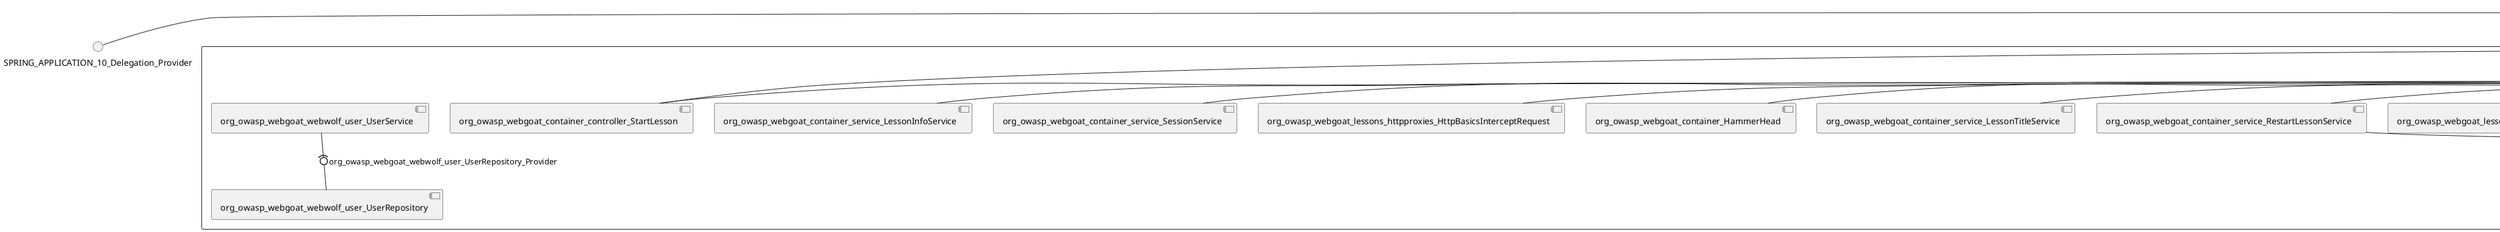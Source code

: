 @startuml
skinparam fixCircleLabelOverlapping true
skinparam componentStyle uml2
() SPRING_APPLICATION_10_Delegation_Provider
() SPRING_APPLICATION_11_Delegation_Provider
() SPRING_APPLICATION_12_Delegation_Provider
() SPRING_APPLICATION_13_Delegation_Provider
() SPRING_APPLICATION_14_Delegation_Provider
() SPRING_APPLICATION_15_Delegation_Provider
() SPRING_APPLICATION_16_Delegation_Provider
() SPRING_APPLICATION_2_Delegation_Provider
() SPRING_APPLICATION_3_Delegation_Provider
() SPRING_APPLICATION_4_Delegation_Provider
() SPRING_APPLICATION_5_Delegation_Provider
() SPRING_APPLICATION_6_Delegation_Provider
() SPRING_APPLICATION_7_Delegation_Provider
() SPRING_APPLICATION_8_Delegation_Provider
() SPRING_APPLICATION_9_Delegation_Provider
() SPRING_APPLICATION_BypassRestrictions_FieldRestrictions_POST_Delegation_Provider
() SPRING_APPLICATION_BypassRestrictions_frontendValidation_POST_Delegation_Provider
() SPRING_APPLICATION_ChromeDevTools_dummy_POST_Delegation_Provider
() SPRING_APPLICATION_ChromeDevTools_network_POST_Delegation_Provider
() SPRING_APPLICATION_CrossSiteScriptingStored_stored_xss_POST_Delegation_Provider
() SPRING_APPLICATION_CrossSiteScriptingStored_stored_xss_follow_up_POST_Delegation_Provider
() SPRING_APPLICATION_CrossSiteScripting_attack1_POST_Delegation_Provider
() SPRING_APPLICATION_CrossSiteScripting_attack3_POST_Delegation_Provider
() SPRING_APPLICATION_CrossSiteScripting_attack4_POST_Delegation_Provider
() SPRING_APPLICATION_CrossSiteScripting_attack5a_GET_Delegation_Provider
() SPRING_APPLICATION_CrossSiteScripting_attack6a_POST_Delegation_Provider
() SPRING_APPLICATION_CrossSiteScripting_dom_follow_up_POST_Delegation_Provider
() SPRING_APPLICATION_CrossSiteScripting_phone_home_xss_POST_Delegation_Provider
() SPRING_APPLICATION_CrossSiteScripting_quiz_GET_POST_Delegation_Provider
() SPRING_APPLICATION_Delegation_Provider
() SPRING_APPLICATION_GET_10_Delegation_Provider
() SPRING_APPLICATION_GET_11_Delegation_Provider
() SPRING_APPLICATION_GET_2_Delegation_Provider
() SPRING_APPLICATION_GET_3_Delegation_Provider
() SPRING_APPLICATION_GET_4_Delegation_Provider
() SPRING_APPLICATION_GET_5_Delegation_Provider
() SPRING_APPLICATION_GET_6_Delegation_Provider
() SPRING_APPLICATION_GET_7_Delegation_Provider
() SPRING_APPLICATION_GET_8_Delegation_Provider
() SPRING_APPLICATION_GET_9_Delegation_Provider
() SPRING_APPLICATION_GET_Delegation_Provider
() SPRING_APPLICATION_HtmlTampering_task_POST_Delegation_Provider
() SPRING_APPLICATION_HttpBasics_attack1_POST_Delegation_Provider
() SPRING_APPLICATION_HttpBasics_attack2_POST_Delegation_Provider
() SPRING_APPLICATION_IDOR_diff_attributes_POST_Delegation_Provider
() SPRING_APPLICATION_IDOR_login_POST_Delegation_Provider
() SPRING_APPLICATION_IDOR_profile_alt_path_POST_Delegation_Provider
() SPRING_APPLICATION_InsecureDeserialization_task_POST_Delegation_Provider
() SPRING_APPLICATION_InsecureLogin_Delegation_Provider
() SPRING_APPLICATION_JWT_decode_POST_Delegation_Provider
() SPRING_APPLICATION_JWT_jku_Delegation_Provider
() SPRING_APPLICATION_JWT_kid_Delegation_Provider
() SPRING_APPLICATION_JWT_quiz_GET_POST_Delegation_Provider
() SPRING_APPLICATION_JWT_refresh_Delegation_Provider
() SPRING_APPLICATION_JWT_secret_POST_Delegation_Provider
() SPRING_APPLICATION_JWT_votings_Delegation_Provider
() SPRING_APPLICATION_LogSpoofing_log_bleeding_POST_Delegation_Provider
() SPRING_APPLICATION_LogSpoofing_log_spoofing_POST_Delegation_Provider
() SPRING_APPLICATION_POST_10_Delegation_Provider
() SPRING_APPLICATION_POST_11_Delegation_Provider
() SPRING_APPLICATION_POST_12_Delegation_Provider
() SPRING_APPLICATION_POST_13_Delegation_Provider
() SPRING_APPLICATION_POST_14_Delegation_Provider
() SPRING_APPLICATION_POST_15_Delegation_Provider
() SPRING_APPLICATION_POST_16_Delegation_Provider
() SPRING_APPLICATION_POST_17_Delegation_Provider
() SPRING_APPLICATION_POST_18_Delegation_Provider
() SPRING_APPLICATION_POST_2_Delegation_Provider
() SPRING_APPLICATION_POST_3_Delegation_Provider
() SPRING_APPLICATION_POST_4_Delegation_Provider
() SPRING_APPLICATION_POST_5_Delegation_Provider
() SPRING_APPLICATION_POST_6_Delegation_Provider
() SPRING_APPLICATION_POST_7_Delegation_Provider
() SPRING_APPLICATION_POST_8_Delegation_Provider
() SPRING_APPLICATION_POST_9_Delegation_Provider
() SPRING_APPLICATION_POST_Delegation_Provider
() SPRING_APPLICATION_PUT_Delegation_Provider
() SPRING_APPLICATION_PasswordReset_ForgotPassword_create_password_reset_link_POST_Delegation_Provider
() SPRING_APPLICATION_PasswordReset_SecurityQuestions_POST_Delegation_Provider
() SPRING_APPLICATION_PasswordReset_reset_Delegation_Provider
() SPRING_APPLICATION_PasswordReset_simple_mail_reset_POST_Delegation_Provider
() SPRING_APPLICATION_PathTraversal_profile_picture_GET_Delegation_Provider
() SPRING_APPLICATION_PathTraversal_profile_picture_fix_GET_Delegation_Provider
() SPRING_APPLICATION_PathTraversal_profile_upload_POST_Delegation_Provider
() SPRING_APPLICATION_PathTraversal_profile_upload_fix_POST_Delegation_Provider
() SPRING_APPLICATION_PathTraversal_profile_upload_remove_user_input_POST_Delegation_Provider
() SPRING_APPLICATION_PathTraversal_random_POST_Delegation_Provider
() SPRING_APPLICATION_PathTraversal_random_picture_GET_Delegation_Provider
() SPRING_APPLICATION_PathTraversal_zip_slip_Delegation_Provider
() SPRING_APPLICATION_SSRF_task1_POST_Delegation_Provider
() SPRING_APPLICATION_SSRF_task2_POST_Delegation_Provider
() SPRING_APPLICATION_SecurePasswords_assignment_POST_Delegation_Provider
() SPRING_APPLICATION_SqlInjectionAdvanced_attack6a_POST_Delegation_Provider
() SPRING_APPLICATION_SqlInjectionAdvanced_attack6b_POST_Delegation_Provider
() SPRING_APPLICATION_SqlInjectionAdvanced_challenge_Login_POST_Delegation_Provider
() SPRING_APPLICATION_SqlInjectionAdvanced_challenge_PUT_Delegation_Provider
() SPRING_APPLICATION_SqlInjectionAdvanced_quiz_GET_POST_Delegation_Provider
() SPRING_APPLICATION_SqlInjectionMitigations_attack10a_POST_Delegation_Provider
() SPRING_APPLICATION_SqlInjectionMitigations_attack10b_POST_Delegation_Provider
() SPRING_APPLICATION_SqlInjectionMitigations_attack12a_POST_Delegation_Provider
() SPRING_APPLICATION_SqlInjectionMitigations_servers_GET_Delegation_Provider
() SPRING_APPLICATION_SqlInjection_assignment5a_POST_Delegation_Provider
() SPRING_APPLICATION_SqlInjection_assignment5b_POST_Delegation_Provider
() SPRING_APPLICATION_SqlInjection_attack10_POST_Delegation_Provider
() SPRING_APPLICATION_SqlInjection_attack2_POST_Delegation_Provider
() SPRING_APPLICATION_SqlInjection_attack3_POST_Delegation_Provider
() SPRING_APPLICATION_SqlInjection_attack4_POST_Delegation_Provider
() SPRING_APPLICATION_SqlInjection_attack5_POST_Delegation_Provider
() SPRING_APPLICATION_SqlInjection_attack8_POST_Delegation_Provider
() SPRING_APPLICATION_SqlInjection_attack9_POST_Delegation_Provider
() SPRING_APPLICATION_SqlOnlyInputValidationOnKeywords_attack_POST_Delegation_Provider
() SPRING_APPLICATION_SqlOnlyInputValidation_attack_POST_Delegation_Provider
() SPRING_APPLICATION_VulnerableComponents_attack1_POST_Delegation_Provider
() SPRING_APPLICATION_WebWolf_GET_Delegation_Provider
() SPRING_APPLICATION_WebWolf_landing_Delegation_Provider
() SPRING_APPLICATION_WebWolf_mail_Delegation_Provider
() SPRING_APPLICATION_challenge_1_POST_Delegation_Provider
() SPRING_APPLICATION_challenge_5_POST_Delegation_Provider
() SPRING_APPLICATION_challenge_7_Delegation_Provider
() SPRING_APPLICATION_challenge_8_Delegation_Provider
() SPRING_APPLICATION_challenge_logo_Delegation_Provider
() SPRING_APPLICATION_cia_quiz_GET_POST_Delegation_Provider
() SPRING_APPLICATION_clientSideFiltering_attack1_POST_Delegation_Provider
() SPRING_APPLICATION_clientSideFiltering_challenge_store_coupons_GET_Delegation_Provider
() SPRING_APPLICATION_clientSideFiltering_getItForFree_POST_Delegation_Provider
() SPRING_APPLICATION_clientSideFiltering_salaries_GET_Delegation_Provider
() SPRING_APPLICATION_crypto_encoding_basic_auth_POST_Delegation_Provider
() SPRING_APPLICATION_crypto_encoding_xor_POST_Delegation_Provider
() SPRING_APPLICATION_crypto_hashing_POST_Delegation_Provider
() SPRING_APPLICATION_crypto_secure_defaults_POST_Delegation_Provider
() SPRING_APPLICATION_crypto_signing_verify_POST_Delegation_Provider
() SPRING_APPLICATION_csrf_feedback_message_POST_Delegation_Provider
() SPRING_APPLICATION_csrf_review_POST_Delegation_Provider
() SPRING_APPLICATION_files_GET_Delegation_Provider
() SPRING_APPLICATION_fileupload_POST_Delegation_Provider
() SPRING_APPLICATION_jwt_Delegation_Provider
() SPRING_APPLICATION_landing_Delegation_Provider
() SPRING_APPLICATION_lesson_template_Delegation_Provider
() SPRING_APPLICATION_login_oauth_mvc_GET_Delegation_Provider
() SPRING_APPLICATION_mail_DELETE_GET_POST_Delegation_Provider
() SPRING_APPLICATION_register_mvc_POST_Delegation_Provider
() SPRING_APPLICATION_registration_GET_Delegation_Provider
() SPRING_APPLICATION_requests_GET_Delegation_Provider
() SPRING_APPLICATION_scoreboard_data_GET_Delegation_Provider
() SPRING_APPLICATION_server_directory_GET_Delegation_Provider
() SPRING_APPLICATION_service_debug_labels_mvc_Delegation_Provider
() SPRING_APPLICATION_service_lessonoverview_mvc_Delegation_Provider
() SPRING_APPLICATION_xxe_comments_GET_Delegation_Provider
rectangle System {
[org_owasp_webgoat_container_HammerHead] [[webgoat-webgoat.repository#_l8r4NGpkEe-ve_v0HbEJBw]]
[org_owasp_webgoat_container_WebWolfRedirect] [[webgoat-webgoat.repository#_l8r4NGpkEe-ve_v0HbEJBw]]
[org_owasp_webgoat_container_controller_StartLesson] [[webgoat-webgoat.repository#_l8r4NGpkEe-ve_v0HbEJBw]]
[org_owasp_webgoat_container_controller_Welcome] [[webgoat-webgoat.repository#_l8r4NGpkEe-ve_v0HbEJBw]]
[org_owasp_webgoat_container_i18n_PluginMessages_Provider] [[webgoat-webgoat.repository#_l8r4NGpkEe-ve_v0HbEJBw]]
[org_owasp_webgoat_container_report_ReportCardController] [[webgoat-webgoat.repository#_l8r4NGpkEe-ve_v0HbEJBw]]
[org_owasp_webgoat_container_service_EnvironmentService] [[webgoat-webgoat.repository#_l8r4NGpkEe-ve_v0HbEJBw]]
[org_owasp_webgoat_container_service_HintService] [[webgoat-webgoat.repository#_l8r4NGpkEe-ve_v0HbEJBw]]
[org_owasp_webgoat_container_service_LabelDebugService] [[webgoat-webgoat.repository#_l8r4NGpkEe-ve_v0HbEJBw]]
[org_owasp_webgoat_container_service_LabelService] [[webgoat-webgoat.repository#_l8r4NGpkEe-ve_v0HbEJBw]]
[org_owasp_webgoat_container_service_LessonInfoService] [[webgoat-webgoat.repository#_l8r4NGpkEe-ve_v0HbEJBw]]
[org_owasp_webgoat_container_service_LessonMenuService] [[webgoat-webgoat.repository#_l8r4NGpkEe-ve_v0HbEJBw]]
[org_owasp_webgoat_container_service_LessonProgressService] [[webgoat-webgoat.repository#_l8r4NGpkEe-ve_v0HbEJBw]]
[org_owasp_webgoat_container_service_LessonTitleService] [[webgoat-webgoat.repository#_l8r4NGpkEe-ve_v0HbEJBw]]
[org_owasp_webgoat_container_service_RestartLessonService] [[webgoat-webgoat.repository#_l8r4NGpkEe-ve_v0HbEJBw]]
[org_owasp_webgoat_container_service_SessionService] [[webgoat-webgoat.repository#_l8r4NGpkEe-ve_v0HbEJBw]]
[org_owasp_webgoat_container_session_UserSessionData_Provider] [[webgoat-webgoat.repository#_l8r4NGpkEe-ve_v0HbEJBw]]
[org_owasp_webgoat_container_session_WebSession_Provider] [[webgoat-webgoat.repository#_l8r4NGpkEe-ve_v0HbEJBw]]
[org_owasp_webgoat_container_users_RegistrationController] [[webgoat-webgoat.repository#_l8r4NGpkEe-ve_v0HbEJBw]]
[org_owasp_webgoat_container_users_Scoreboard] [[webgoat-webgoat.repository#_l8r4NGpkEe-ve_v0HbEJBw]]
[org_owasp_webgoat_container_users_UserProgressRepository] [[webgoat-webgoat.repository#_l8r4NGpkEe-ve_v0HbEJBw]]
[org_owasp_webgoat_container_users_UserRepository] [[webgoat-webgoat.repository#_l8r4NGpkEe-ve_v0HbEJBw]]
[org_owasp_webgoat_container_users_UserService] [[webgoat-webgoat.repository#_l8r4NGpkEe-ve_v0HbEJBw]]
[org_owasp_webgoat_lessons_authbypass_VerifyAccount] [[webgoat-webgoat.repository#_l8r4NGpkEe-ve_v0HbEJBw]]
[org_owasp_webgoat_lessons_bypassrestrictions_BypassRestrictionsFieldRestrictions] [[webgoat-webgoat.repository#_l8r4NGpkEe-ve_v0HbEJBw]]
[org_owasp_webgoat_lessons_bypassrestrictions_BypassRestrictionsFrontendValidation] [[webgoat-webgoat.repository#_l8r4NGpkEe-ve_v0HbEJBw]]
[org_owasp_webgoat_lessons_challenges_FlagController] [[webgoat-webgoat.repository#_l8r4NGpkEe-ve_v0HbEJBw]]
[org_owasp_webgoat_lessons_challenges_challenge1_Assignment1] [[webgoat-webgoat.repository#_l8r4NGpkEe-ve_v0HbEJBw]]
[org_owasp_webgoat_lessons_challenges_challenge1_ImageServlet] [[webgoat-webgoat.repository#_l8r4NGpkEe-ve_v0HbEJBw]]
[org_owasp_webgoat_lessons_challenges_challenge5_Assignment5] [[webgoat-webgoat.repository#_l8r4NGpkEe-ve_v0HbEJBw]]
[org_owasp_webgoat_lessons_challenges_challenge7_Assignment7] [[webgoat-webgoat.repository#_l8r4NGpkEe-ve_v0HbEJBw]]
[org_owasp_webgoat_lessons_challenges_challenge8_Assignment8] [[webgoat-webgoat.repository#_l8r4NGpkEe-ve_v0HbEJBw]]
[org_owasp_webgoat_lessons_chromedevtools_NetworkDummy] [[webgoat-webgoat.repository#_l8r4NGpkEe-ve_v0HbEJBw]]
[org_owasp_webgoat_lessons_chromedevtools_NetworkLesson] [[webgoat-webgoat.repository#_l8r4NGpkEe-ve_v0HbEJBw]]
[org_owasp_webgoat_lessons_cia_CIAQuiz] [[webgoat-webgoat.repository#_l8r4NGpkEe-ve_v0HbEJBw]]
[org_owasp_webgoat_lessons_clientsidefiltering_ClientSideFilteringAssignment] [[webgoat-webgoat.repository#_l8r4NGpkEe-ve_v0HbEJBw]]
[org_owasp_webgoat_lessons_clientsidefiltering_ClientSideFilteringFreeAssignment] [[webgoat-webgoat.repository#_l8r4NGpkEe-ve_v0HbEJBw]]
[org_owasp_webgoat_lessons_clientsidefiltering_Salaries] [[webgoat-webgoat.repository#_l8r4NGpkEe-ve_v0HbEJBw]]
[org_owasp_webgoat_lessons_clientsidefiltering_ShopEndpoint] [[webgoat-webgoat.repository#_l8r4NGpkEe-ve_v0HbEJBw]]
[org_owasp_webgoat_lessons_cryptography_EncodingAssignment] [[webgoat-webgoat.repository#_l8r4NGpkEe-ve_v0HbEJBw]]
[org_owasp_webgoat_lessons_cryptography_HashingAssignment] [[webgoat-webgoat.repository#_l8r4NGpkEe-ve_v0HbEJBw]]
[org_owasp_webgoat_lessons_cryptography_SecureDefaultsAssignment] [[webgoat-webgoat.repository#_l8r4NGpkEe-ve_v0HbEJBw]]
[org_owasp_webgoat_lessons_cryptography_SigningAssignment] [[webgoat-webgoat.repository#_l8r4NGpkEe-ve_v0HbEJBw]]
[org_owasp_webgoat_lessons_cryptography_XOREncodingAssignment] [[webgoat-webgoat.repository#_l8r4NGpkEe-ve_v0HbEJBw]]
[org_owasp_webgoat_lessons_csrf_CSRFConfirmFlag1] [[webgoat-webgoat.repository#_l8r4NGpkEe-ve_v0HbEJBw]]
[org_owasp_webgoat_lessons_csrf_CSRFFeedback] [[webgoat-webgoat.repository#_l8r4NGpkEe-ve_v0HbEJBw]]
[org_owasp_webgoat_lessons_csrf_CSRFGetFlag] [[webgoat-webgoat.repository#_l8r4NGpkEe-ve_v0HbEJBw]]
[org_owasp_webgoat_lessons_csrf_CSRFLogin] [[webgoat-webgoat.repository#_l8r4NGpkEe-ve_v0HbEJBw]]
[org_owasp_webgoat_lessons_csrf_ForgedReviews] [[webgoat-webgoat.repository#_l8r4NGpkEe-ve_v0HbEJBw]]
[org_owasp_webgoat_lessons_csrf_ObjectMapper_Provider] [[webgoat-webgoat.repository#_l8r4NGpkEe-ve_v0HbEJBw]]
[org_owasp_webgoat_lessons_deserialization_InsecureDeserializationTask] [[webgoat-webgoat.repository#_l8r4NGpkEe-ve_v0HbEJBw]]
[org_owasp_webgoat_lessons_hijacksession_HijackSessionAssignment] [[webgoat-webgoat.repository#_l8r4NGpkEe-ve_v0HbEJBw]]
[org_owasp_webgoat_lessons_hijacksession_cas_HijackSessionAuthenticationProvider] [[webgoat-webgoat.repository#_l8r4NGpkEe-ve_v0HbEJBw]]
[org_owasp_webgoat_lessons_htmltampering_HtmlTamperingTask] [[webgoat-webgoat.repository#_l8r4NGpkEe-ve_v0HbEJBw]]
[org_owasp_webgoat_lessons_httpbasics_HttpBasicsLesson] [[webgoat-webgoat.repository#_l8r4NGpkEe-ve_v0HbEJBw]]
[org_owasp_webgoat_lessons_httpbasics_HttpBasicsQuiz] [[webgoat-webgoat.repository#_l8r4NGpkEe-ve_v0HbEJBw]]
[org_owasp_webgoat_lessons_httpproxies_HttpBasicsInterceptRequest] [[webgoat-webgoat.repository#_l8r4NGpkEe-ve_v0HbEJBw]]
[org_owasp_webgoat_lessons_idor_IDORDiffAttributes] [[webgoat-webgoat.repository#_l8r4NGpkEe-ve_v0HbEJBw]]
[org_owasp_webgoat_lessons_idor_IDOREditOtherProfile] [[webgoat-webgoat.repository#_l8r4NGpkEe-ve_v0HbEJBw]]
[org_owasp_webgoat_lessons_idor_IDORLogin] [[webgoat-webgoat.repository#_l8r4NGpkEe-ve_v0HbEJBw]]
[org_owasp_webgoat_lessons_idor_IDORViewOtherProfile] [[webgoat-webgoat.repository#_l8r4NGpkEe-ve_v0HbEJBw]]
[org_owasp_webgoat_lessons_idor_IDORViewOwnProfile] [[webgoat-webgoat.repository#_l8r4NGpkEe-ve_v0HbEJBw]]
[org_owasp_webgoat_lessons_idor_IDORViewOwnProfileAltUrl] [[webgoat-webgoat.repository#_l8r4NGpkEe-ve_v0HbEJBw]]
[org_owasp_webgoat_lessons_insecurelogin_InsecureLoginTask] [[webgoat-webgoat.repository#_l8r4NGpkEe-ve_v0HbEJBw]]
[org_owasp_webgoat_lessons_jwt_JWTDecodeEndpoint] [[webgoat-webgoat.repository#_l8r4NGpkEe-ve_v0HbEJBw]]
[org_owasp_webgoat_lessons_jwt_JWTQuiz] [[webgoat-webgoat.repository#_l8r4NGpkEe-ve_v0HbEJBw]]
[org_owasp_webgoat_lessons_jwt_JWTRefreshEndpoint] [[webgoat-webgoat.repository#_l8r4NGpkEe-ve_v0HbEJBw]]
[org_owasp_webgoat_lessons_jwt_JWTSecretKeyEndpoint] [[webgoat-webgoat.repository#_l8r4NGpkEe-ve_v0HbEJBw]]
[org_owasp_webgoat_lessons_jwt_JWTVotesEndpoint] [[webgoat-webgoat.repository#_l8r4NGpkEe-ve_v0HbEJBw]]
[org_owasp_webgoat_lessons_jwt_claimmisuse_JWTHeaderJKUEndpoint] [[webgoat-webgoat.repository#_l8r4NGpkEe-ve_v0HbEJBw]]
[org_owasp_webgoat_lessons_jwt_claimmisuse_JWTHeaderKIDEndpoint] [[webgoat-webgoat.repository#_l8r4NGpkEe-ve_v0HbEJBw]]
[org_owasp_webgoat_lessons_lessontemplate_SampleAttack] [[webgoat-webgoat.repository#_l8r4NGpkEe-ve_v0HbEJBw]]
[org_owasp_webgoat_lessons_logging_LogBleedingTask] [[webgoat-webgoat.repository#_l8r4NGpkEe-ve_v0HbEJBw]]
[org_owasp_webgoat_lessons_logging_LogSpoofingTask] [[webgoat-webgoat.repository#_l8r4NGpkEe-ve_v0HbEJBw]]
[org_owasp_webgoat_lessons_missingac_MissingFunctionACHiddenMenus] [[webgoat-webgoat.repository#_l8r4NGpkEe-ve_v0HbEJBw]]
[org_owasp_webgoat_lessons_missingac_MissingFunctionACUsers] [[webgoat-webgoat.repository#_l8r4NGpkEe-ve_v0HbEJBw]]
[org_owasp_webgoat_lessons_missingac_MissingFunctionACYourHash] [[webgoat-webgoat.repository#_l8r4NGpkEe-ve_v0HbEJBw]]
[org_owasp_webgoat_lessons_missingac_MissingFunctionACYourHashAdmin] [[webgoat-webgoat.repository#_l8r4NGpkEe-ve_v0HbEJBw]]
[org_owasp_webgoat_lessons_passwordreset_QuestionsAssignment] [[webgoat-webgoat.repository#_l8r4NGpkEe-ve_v0HbEJBw]]
[org_owasp_webgoat_lessons_passwordreset_ResetLinkAssignment] [[webgoat-webgoat.repository#_l8r4NGpkEe-ve_v0HbEJBw]]
[org_owasp_webgoat_lessons_passwordreset_ResetLinkAssignmentForgotPassword] [[webgoat-webgoat.repository#_l8r4NGpkEe-ve_v0HbEJBw]]
[org_owasp_webgoat_lessons_passwordreset_SecurityQuestionAssignment] [[webgoat-webgoat.repository#_l8r4NGpkEe-ve_v0HbEJBw]]
[org_owasp_webgoat_lessons_passwordreset_SimpleMailAssignment] [[webgoat-webgoat.repository#_l8r4NGpkEe-ve_v0HbEJBw]]
[org_owasp_webgoat_lessons_passwordreset_TriedQuestions] [[webgoat-webgoat.repository#_l8r4NGpkEe-ve_v0HbEJBw]]
[org_owasp_webgoat_lessons_pathtraversal_ProfileUpload] [[webgoat-webgoat.repository#_l8r4NGpkEe-ve_v0HbEJBw]]
[org_owasp_webgoat_lessons_pathtraversal_ProfileUploadFix] [[webgoat-webgoat.repository#_l8r4NGpkEe-ve_v0HbEJBw]]
[org_owasp_webgoat_lessons_pathtraversal_ProfileUploadRemoveUserInput] [[webgoat-webgoat.repository#_l8r4NGpkEe-ve_v0HbEJBw]]
[org_owasp_webgoat_lessons_pathtraversal_ProfileUploadRetrieval] [[webgoat-webgoat.repository#_l8r4NGpkEe-ve_v0HbEJBw]]
[org_owasp_webgoat_lessons_pathtraversal_ProfileZipSlip] [[webgoat-webgoat.repository#_l8r4NGpkEe-ve_v0HbEJBw]]
[org_owasp_webgoat_lessons_securepasswords_SecurePasswordsAssignment] [[webgoat-webgoat.repository#_l8r4NGpkEe-ve_v0HbEJBw]]
[org_owasp_webgoat_lessons_spoofcookie_SpoofCookieAssignment] [[webgoat-webgoat.repository#_l8r4NGpkEe-ve_v0HbEJBw]]
[org_owasp_webgoat_lessons_sqlinjection_advanced_SqlInjectionChallenge] [[webgoat-webgoat.repository#_l8r4NGpkEe-ve_v0HbEJBw]]
[org_owasp_webgoat_lessons_sqlinjection_advanced_SqlInjectionChallengeLogin] [[webgoat-webgoat.repository#_l8r4NGpkEe-ve_v0HbEJBw]]
[org_owasp_webgoat_lessons_sqlinjection_advanced_SqlInjectionLesson6a] [[webgoat-webgoat.repository#_l8r4NGpkEe-ve_v0HbEJBw]]
[org_owasp_webgoat_lessons_sqlinjection_advanced_SqlInjectionLesson6b] [[webgoat-webgoat.repository#_l8r4NGpkEe-ve_v0HbEJBw]]
[org_owasp_webgoat_lessons_sqlinjection_advanced_SqlInjectionQuiz] [[webgoat-webgoat.repository#_l8r4NGpkEe-ve_v0HbEJBw]]
[org_owasp_webgoat_lessons_sqlinjection_introduction_SqlInjectionLesson10] [[webgoat-webgoat.repository#_l8r4NGpkEe-ve_v0HbEJBw]]
[org_owasp_webgoat_lessons_sqlinjection_introduction_SqlInjectionLesson2] [[webgoat-webgoat.repository#_l8r4NGpkEe-ve_v0HbEJBw]]
[org_owasp_webgoat_lessons_sqlinjection_introduction_SqlInjectionLesson3] [[webgoat-webgoat.repository#_l8r4NGpkEe-ve_v0HbEJBw]]
[org_owasp_webgoat_lessons_sqlinjection_introduction_SqlInjectionLesson4] [[webgoat-webgoat.repository#_l8r4NGpkEe-ve_v0HbEJBw]]
[org_owasp_webgoat_lessons_sqlinjection_introduction_SqlInjectionLesson5] [[webgoat-webgoat.repository#_l8r4NGpkEe-ve_v0HbEJBw]]
[org_owasp_webgoat_lessons_sqlinjection_introduction_SqlInjectionLesson5a] [[webgoat-webgoat.repository#_l8r4NGpkEe-ve_v0HbEJBw]]
[org_owasp_webgoat_lessons_sqlinjection_introduction_SqlInjectionLesson5b] [[webgoat-webgoat.repository#_l8r4NGpkEe-ve_v0HbEJBw]]
[org_owasp_webgoat_lessons_sqlinjection_introduction_SqlInjectionLesson8] [[webgoat-webgoat.repository#_l8r4NGpkEe-ve_v0HbEJBw]]
[org_owasp_webgoat_lessons_sqlinjection_introduction_SqlInjectionLesson9] [[webgoat-webgoat.repository#_l8r4NGpkEe-ve_v0HbEJBw]]
[org_owasp_webgoat_lessons_sqlinjection_mitigation_Servers] [[webgoat-webgoat.repository#_l8r4NGpkEe-ve_v0HbEJBw]]
[org_owasp_webgoat_lessons_sqlinjection_mitigation_SqlInjectionLesson10a] [[webgoat-webgoat.repository#_l8r4NGpkEe-ve_v0HbEJBw]]
[org_owasp_webgoat_lessons_sqlinjection_mitigation_SqlInjectionLesson10b] [[webgoat-webgoat.repository#_l8r4NGpkEe-ve_v0HbEJBw]]
[org_owasp_webgoat_lessons_sqlinjection_mitigation_SqlInjectionLesson13] [[webgoat-webgoat.repository#_l8r4NGpkEe-ve_v0HbEJBw]]
[org_owasp_webgoat_lessons_sqlinjection_mitigation_SqlOnlyInputValidation] [[webgoat-webgoat.repository#_l8r4NGpkEe-ve_v0HbEJBw]]
[org_owasp_webgoat_lessons_sqlinjection_mitigation_SqlOnlyInputValidationOnKeywords] [[webgoat-webgoat.repository#_l8r4NGpkEe-ve_v0HbEJBw]]
[org_owasp_webgoat_lessons_ssrf_SSRFTask1] [[webgoat-webgoat.repository#_l8r4NGpkEe-ve_v0HbEJBw]]
[org_owasp_webgoat_lessons_ssrf_SSRFTask2] [[webgoat-webgoat.repository#_l8r4NGpkEe-ve_v0HbEJBw]]
[org_owasp_webgoat_lessons_vulnerablecomponents_VulnerableComponentsLesson] [[webgoat-webgoat.repository#_l8r4NGpkEe-ve_v0HbEJBw]]
[org_owasp_webgoat_lessons_webwolfintroduction_LandingAssignment] [[webgoat-webgoat.repository#_l8r4NGpkEe-ve_v0HbEJBw]]
[org_owasp_webgoat_lessons_webwolfintroduction_MailAssignment] [[webgoat-webgoat.repository#_l8r4NGpkEe-ve_v0HbEJBw]]
[org_owasp_webgoat_lessons_xss_CrossSiteScriptingLesson1] [[webgoat-webgoat.repository#_l8r4NGpkEe-ve_v0HbEJBw]]
[org_owasp_webgoat_lessons_xss_CrossSiteScriptingLesson3] [[webgoat-webgoat.repository#_l8r4NGpkEe-ve_v0HbEJBw]]
[org_owasp_webgoat_lessons_xss_CrossSiteScriptingLesson4] [[webgoat-webgoat.repository#_l8r4NGpkEe-ve_v0HbEJBw]]
[org_owasp_webgoat_lessons_xss_CrossSiteScriptingLesson5a] [[webgoat-webgoat.repository#_l8r4NGpkEe-ve_v0HbEJBw]]
[org_owasp_webgoat_lessons_xss_CrossSiteScriptingLesson6a] [[webgoat-webgoat.repository#_l8r4NGpkEe-ve_v0HbEJBw]]
[org_owasp_webgoat_lessons_xss_CrossSiteScriptingQuiz] [[webgoat-webgoat.repository#_l8r4NGpkEe-ve_v0HbEJBw]]
[org_owasp_webgoat_lessons_xss_DOMCrossSiteScripting] [[webgoat-webgoat.repository#_l8r4NGpkEe-ve_v0HbEJBw]]
[org_owasp_webgoat_lessons_xss_DOMCrossSiteScriptingVerifier] [[webgoat-webgoat.repository#_l8r4NGpkEe-ve_v0HbEJBw]]
[org_owasp_webgoat_lessons_xss_stored_StoredCrossSiteScriptingVerifier] [[webgoat-webgoat.repository#_l8r4NGpkEe-ve_v0HbEJBw]]
[org_owasp_webgoat_lessons_xss_stored_StoredXssComments] [[webgoat-webgoat.repository#_l8r4NGpkEe-ve_v0HbEJBw]]
[org_owasp_webgoat_lessons_xxe_BlindSendFileAssignment] [[webgoat-webgoat.repository#_l8r4NGpkEe-ve_v0HbEJBw]]
[org_owasp_webgoat_lessons_xxe_CommentsCache] [[webgoat-webgoat.repository#_l8r4NGpkEe-ve_v0HbEJBw]]
[org_owasp_webgoat_lessons_xxe_CommentsEndpoint] [[webgoat-webgoat.repository#_l8r4NGpkEe-ve_v0HbEJBw]]
[org_owasp_webgoat_lessons_xxe_ContentTypeAssignment] [[webgoat-webgoat.repository#_l8r4NGpkEe-ve_v0HbEJBw]]
[org_owasp_webgoat_lessons_xxe_SimpleXXE] [[webgoat-webgoat.repository#_l8r4NGpkEe-ve_v0HbEJBw]]
[org_owasp_webgoat_webwolf_FileServer] [[webgoat-webgoat.repository#_l8r4NGpkEe-ve_v0HbEJBw]]
[org_owasp_webgoat_webwolf_jwt_JWTController] [[webgoat-webgoat.repository#_l8r4NGpkEe-ve_v0HbEJBw]]
[org_owasp_webgoat_webwolf_mailbox_MailboxController] [[webgoat-webgoat.repository#_l8r4NGpkEe-ve_v0HbEJBw]]
[org_owasp_webgoat_webwolf_mailbox_MailboxRepository] [[webgoat-webgoat.repository#_l8r4NGpkEe-ve_v0HbEJBw]]
[org_owasp_webgoat_webwolf_requests_LandingPage] [[webgoat-webgoat.repository#_l8r4NGpkEe-ve_v0HbEJBw]]
[org_owasp_webgoat_webwolf_requests_Requests] [[webgoat-webgoat.repository#_l8r4NGpkEe-ve_v0HbEJBw]]
[org_owasp_webgoat_webwolf_user_UserRepository] [[webgoat-webgoat.repository#_l8r4NGpkEe-ve_v0HbEJBw]]
[org_owasp_webgoat_webwolf_user_UserService] [[webgoat-webgoat.repository#_l8r4NGpkEe-ve_v0HbEJBw]]
port SPRING_APPLICATION_10_Provider
SPRING_APPLICATION_10_Delegation_Provider - SPRING_APPLICATION_10_Provider
SPRING_APPLICATION_10_Provider - [org_owasp_webgoat_container_controller_StartLesson]
port SPRING_APPLICATION_11_Provider
SPRING_APPLICATION_11_Delegation_Provider - SPRING_APPLICATION_11_Provider
SPRING_APPLICATION_11_Provider - [org_owasp_webgoat_container_service_LabelDebugService]
port SPRING_APPLICATION_12_Provider
SPRING_APPLICATION_12_Delegation_Provider - SPRING_APPLICATION_12_Provider
SPRING_APPLICATION_12_Provider - [org_owasp_webgoat_lessons_cryptography_HashingAssignment]
port SPRING_APPLICATION_13_Provider
SPRING_APPLICATION_13_Delegation_Provider - SPRING_APPLICATION_13_Provider
SPRING_APPLICATION_13_Provider - [org_owasp_webgoat_container_service_LessonInfoService]
port SPRING_APPLICATION_14_Provider
SPRING_APPLICATION_14_Delegation_Provider - SPRING_APPLICATION_14_Provider
SPRING_APPLICATION_14_Provider - [org_owasp_webgoat_container_service_SessionService]
port SPRING_APPLICATION_15_Provider
SPRING_APPLICATION_15_Delegation_Provider - SPRING_APPLICATION_15_Provider
SPRING_APPLICATION_15_Provider - [org_owasp_webgoat_container_controller_StartLesson]
port SPRING_APPLICATION_16_Provider
SPRING_APPLICATION_16_Delegation_Provider - SPRING_APPLICATION_16_Provider
SPRING_APPLICATION_16_Provider - [org_owasp_webgoat_lessons_httpproxies_HttpBasicsInterceptRequest]
port SPRING_APPLICATION_2_Provider
SPRING_APPLICATION_2_Delegation_Provider - SPRING_APPLICATION_2_Provider
SPRING_APPLICATION_2_Provider - [org_owasp_webgoat_webwolf_FileServer]
port SPRING_APPLICATION_3_Provider
SPRING_APPLICATION_3_Delegation_Provider - SPRING_APPLICATION_3_Provider
SPRING_APPLICATION_3_Provider - [org_owasp_webgoat_lessons_cryptography_SigningAssignment]
port SPRING_APPLICATION_4_Provider
SPRING_APPLICATION_4_Delegation_Provider - SPRING_APPLICATION_4_Provider
SPRING_APPLICATION_4_Provider - [org_owasp_webgoat_lessons_xxe_SimpleXXE]
port SPRING_APPLICATION_5_Provider
SPRING_APPLICATION_5_Delegation_Provider - SPRING_APPLICATION_5_Provider
SPRING_APPLICATION_5_Provider - [org_owasp_webgoat_container_HammerHead]
port SPRING_APPLICATION_6_Provider
SPRING_APPLICATION_6_Delegation_Provider - SPRING_APPLICATION_6_Provider
SPRING_APPLICATION_6_Provider - [org_owasp_webgoat_lessons_jwt_JWTSecretKeyEndpoint]
port SPRING_APPLICATION_7_Provider
SPRING_APPLICATION_7_Delegation_Provider - SPRING_APPLICATION_7_Provider
SPRING_APPLICATION_7_Provider - [org_owasp_webgoat_container_service_LessonTitleService]
port SPRING_APPLICATION_8_Provider
SPRING_APPLICATION_8_Delegation_Provider - SPRING_APPLICATION_8_Provider
SPRING_APPLICATION_8_Provider - [org_owasp_webgoat_container_service_RestartLessonService]
port SPRING_APPLICATION_9_Provider
SPRING_APPLICATION_9_Delegation_Provider - SPRING_APPLICATION_9_Provider
SPRING_APPLICATION_9_Provider - [org_owasp_webgoat_lessons_cryptography_HashingAssignment]
port SPRING_APPLICATION_BypassRestrictions_FieldRestrictions_POST_Provider
SPRING_APPLICATION_BypassRestrictions_FieldRestrictions_POST_Delegation_Provider - SPRING_APPLICATION_BypassRestrictions_FieldRestrictions_POST_Provider
SPRING_APPLICATION_BypassRestrictions_FieldRestrictions_POST_Provider - [org_owasp_webgoat_lessons_bypassrestrictions_BypassRestrictionsFieldRestrictions]
port SPRING_APPLICATION_BypassRestrictions_frontendValidation_POST_Provider
SPRING_APPLICATION_BypassRestrictions_frontendValidation_POST_Delegation_Provider - SPRING_APPLICATION_BypassRestrictions_frontendValidation_POST_Provider
SPRING_APPLICATION_BypassRestrictions_frontendValidation_POST_Provider - [org_owasp_webgoat_lessons_bypassrestrictions_BypassRestrictionsFrontendValidation]
port SPRING_APPLICATION_ChromeDevTools_dummy_POST_Provider
SPRING_APPLICATION_ChromeDevTools_dummy_POST_Delegation_Provider - SPRING_APPLICATION_ChromeDevTools_dummy_POST_Provider
SPRING_APPLICATION_ChromeDevTools_dummy_POST_Provider - [org_owasp_webgoat_lessons_chromedevtools_NetworkDummy]
port SPRING_APPLICATION_ChromeDevTools_network_POST_Provider
SPRING_APPLICATION_ChromeDevTools_network_POST_Delegation_Provider - SPRING_APPLICATION_ChromeDevTools_network_POST_Provider
SPRING_APPLICATION_ChromeDevTools_network_POST_Provider - [org_owasp_webgoat_lessons_chromedevtools_NetworkLesson]
port SPRING_APPLICATION_CrossSiteScriptingStored_stored_xss_POST_Provider
SPRING_APPLICATION_CrossSiteScriptingStored_stored_xss_POST_Delegation_Provider - SPRING_APPLICATION_CrossSiteScriptingStored_stored_xss_POST_Provider
SPRING_APPLICATION_CrossSiteScriptingStored_stored_xss_POST_Provider - [org_owasp_webgoat_lessons_xss_stored_StoredXssComments]
port SPRING_APPLICATION_CrossSiteScriptingStored_stored_xss_follow_up_POST_Provider
SPRING_APPLICATION_CrossSiteScriptingStored_stored_xss_follow_up_POST_Delegation_Provider - SPRING_APPLICATION_CrossSiteScriptingStored_stored_xss_follow_up_POST_Provider
SPRING_APPLICATION_CrossSiteScriptingStored_stored_xss_follow_up_POST_Provider - [org_owasp_webgoat_lessons_xss_stored_StoredCrossSiteScriptingVerifier]
port SPRING_APPLICATION_CrossSiteScripting_attack1_POST_Provider
SPRING_APPLICATION_CrossSiteScripting_attack1_POST_Delegation_Provider - SPRING_APPLICATION_CrossSiteScripting_attack1_POST_Provider
SPRING_APPLICATION_CrossSiteScripting_attack1_POST_Provider - [org_owasp_webgoat_lessons_xss_CrossSiteScriptingLesson1]
port SPRING_APPLICATION_CrossSiteScripting_attack3_POST_Provider
SPRING_APPLICATION_CrossSiteScripting_attack3_POST_Delegation_Provider - SPRING_APPLICATION_CrossSiteScripting_attack3_POST_Provider
SPRING_APPLICATION_CrossSiteScripting_attack3_POST_Provider - [org_owasp_webgoat_lessons_xss_CrossSiteScriptingLesson3]
port SPRING_APPLICATION_CrossSiteScripting_attack4_POST_Provider
SPRING_APPLICATION_CrossSiteScripting_attack4_POST_Delegation_Provider - SPRING_APPLICATION_CrossSiteScripting_attack4_POST_Provider
SPRING_APPLICATION_CrossSiteScripting_attack4_POST_Provider - [org_owasp_webgoat_lessons_xss_CrossSiteScriptingLesson4]
port SPRING_APPLICATION_CrossSiteScripting_attack5a_GET_Provider
SPRING_APPLICATION_CrossSiteScripting_attack5a_GET_Delegation_Provider - SPRING_APPLICATION_CrossSiteScripting_attack5a_GET_Provider
SPRING_APPLICATION_CrossSiteScripting_attack5a_GET_Provider - [org_owasp_webgoat_lessons_xss_CrossSiteScriptingLesson5a]
port SPRING_APPLICATION_CrossSiteScripting_attack6a_POST_Provider
SPRING_APPLICATION_CrossSiteScripting_attack6a_POST_Delegation_Provider - SPRING_APPLICATION_CrossSiteScripting_attack6a_POST_Provider
SPRING_APPLICATION_CrossSiteScripting_attack6a_POST_Provider - [org_owasp_webgoat_lessons_xss_CrossSiteScriptingLesson6a]
port SPRING_APPLICATION_CrossSiteScripting_dom_follow_up_POST_Provider
SPRING_APPLICATION_CrossSiteScripting_dom_follow_up_POST_Delegation_Provider - SPRING_APPLICATION_CrossSiteScripting_dom_follow_up_POST_Provider
SPRING_APPLICATION_CrossSiteScripting_dom_follow_up_POST_Provider - [org_owasp_webgoat_lessons_xss_DOMCrossSiteScriptingVerifier]
port SPRING_APPLICATION_CrossSiteScripting_phone_home_xss_POST_Provider
SPRING_APPLICATION_CrossSiteScripting_phone_home_xss_POST_Delegation_Provider - SPRING_APPLICATION_CrossSiteScripting_phone_home_xss_POST_Provider
SPRING_APPLICATION_CrossSiteScripting_phone_home_xss_POST_Provider - [org_owasp_webgoat_lessons_xss_DOMCrossSiteScripting]
port SPRING_APPLICATION_CrossSiteScripting_quiz_GET_POST_Provider
SPRING_APPLICATION_CrossSiteScripting_quiz_GET_POST_Delegation_Provider - SPRING_APPLICATION_CrossSiteScripting_quiz_GET_POST_Provider
SPRING_APPLICATION_CrossSiteScripting_quiz_GET_POST_Provider - [org_owasp_webgoat_lessons_xss_CrossSiteScriptingQuiz]
port SPRING_APPLICATION_Provider
SPRING_APPLICATION_Delegation_Provider - SPRING_APPLICATION_Provider
SPRING_APPLICATION_Provider - [org_owasp_webgoat_container_service_LessonMenuService]
port SPRING_APPLICATION_GET_10_Provider
SPRING_APPLICATION_GET_10_Delegation_Provider - SPRING_APPLICATION_GET_10_Provider
SPRING_APPLICATION_GET_10_Provider - [org_owasp_webgoat_lessons_idor_IDORViewOwnProfile]
port SPRING_APPLICATION_GET_11_Provider
SPRING_APPLICATION_GET_11_Delegation_Provider - SPRING_APPLICATION_GET_11_Provider
SPRING_APPLICATION_GET_11_Provider - [org_owasp_webgoat_lessons_missingac_MissingFunctionACUsers]
port SPRING_APPLICATION_GET_2_Provider
SPRING_APPLICATION_GET_2_Delegation_Provider - SPRING_APPLICATION_GET_2_Provider
SPRING_APPLICATION_GET_2_Provider - [org_owasp_webgoat_container_controller_Welcome]
port SPRING_APPLICATION_GET_3_Provider
SPRING_APPLICATION_GET_3_Delegation_Provider - SPRING_APPLICATION_GET_3_Provider
SPRING_APPLICATION_GET_3_Provider - [org_owasp_webgoat_lessons_cryptography_EncodingAssignment]
port SPRING_APPLICATION_GET_4_Provider
SPRING_APPLICATION_GET_4_Delegation_Provider - SPRING_APPLICATION_GET_4_Provider
SPRING_APPLICATION_GET_4_Provider - [org_owasp_webgoat_lessons_spoofcookie_SpoofCookieAssignment]
port SPRING_APPLICATION_GET_5_Provider
SPRING_APPLICATION_GET_5_Delegation_Provider - SPRING_APPLICATION_GET_5_Provider
SPRING_APPLICATION_GET_5_Provider - [org_owasp_webgoat_container_service_LabelService]
port SPRING_APPLICATION_GET_6_Provider
SPRING_APPLICATION_GET_6_Delegation_Provider - SPRING_APPLICATION_GET_6_Provider
SPRING_APPLICATION_GET_6_Provider - [org_owasp_webgoat_lessons_idor_IDORViewOtherProfile]
port SPRING_APPLICATION_GET_7_Provider
SPRING_APPLICATION_GET_7_Delegation_Provider - SPRING_APPLICATION_GET_7_Provider
SPRING_APPLICATION_GET_7_Provider - [org_owasp_webgoat_container_report_ReportCardController]
port SPRING_APPLICATION_GET_8_Provider
SPRING_APPLICATION_GET_8_Delegation_Provider - SPRING_APPLICATION_GET_8_Provider
SPRING_APPLICATION_GET_8_Provider - [org_owasp_webgoat_container_service_HintService]
port SPRING_APPLICATION_GET_9_Provider
SPRING_APPLICATION_GET_9_Delegation_Provider - SPRING_APPLICATION_GET_9_Provider
SPRING_APPLICATION_GET_9_Provider - [org_owasp_webgoat_lessons_xss_stored_StoredXssComments]
port SPRING_APPLICATION_GET_Provider
SPRING_APPLICATION_GET_Delegation_Provider - SPRING_APPLICATION_GET_Provider
SPRING_APPLICATION_GET_Provider - [org_owasp_webgoat_lessons_csrf_ForgedReviews]
port SPRING_APPLICATION_HtmlTampering_task_POST_Provider
SPRING_APPLICATION_HtmlTampering_task_POST_Delegation_Provider - SPRING_APPLICATION_HtmlTampering_task_POST_Provider
SPRING_APPLICATION_HtmlTampering_task_POST_Provider - [org_owasp_webgoat_lessons_htmltampering_HtmlTamperingTask]
port SPRING_APPLICATION_HttpBasics_attack1_POST_Provider
SPRING_APPLICATION_HttpBasics_attack1_POST_Delegation_Provider - SPRING_APPLICATION_HttpBasics_attack1_POST_Provider
SPRING_APPLICATION_HttpBasics_attack1_POST_Provider - [org_owasp_webgoat_lessons_httpbasics_HttpBasicsLesson]
port SPRING_APPLICATION_HttpBasics_attack2_POST_Provider
SPRING_APPLICATION_HttpBasics_attack2_POST_Delegation_Provider - SPRING_APPLICATION_HttpBasics_attack2_POST_Provider
SPRING_APPLICATION_HttpBasics_attack2_POST_Provider - [org_owasp_webgoat_lessons_httpbasics_HttpBasicsQuiz]
port SPRING_APPLICATION_IDOR_diff_attributes_POST_Provider
SPRING_APPLICATION_IDOR_diff_attributes_POST_Delegation_Provider - SPRING_APPLICATION_IDOR_diff_attributes_POST_Provider
SPRING_APPLICATION_IDOR_diff_attributes_POST_Provider - [org_owasp_webgoat_lessons_idor_IDORDiffAttributes]
port SPRING_APPLICATION_IDOR_login_POST_Provider
SPRING_APPLICATION_IDOR_login_POST_Delegation_Provider - SPRING_APPLICATION_IDOR_login_POST_Provider
SPRING_APPLICATION_IDOR_login_POST_Provider - [org_owasp_webgoat_lessons_idor_IDORLogin]
port SPRING_APPLICATION_IDOR_profile_alt_path_POST_Provider
SPRING_APPLICATION_IDOR_profile_alt_path_POST_Delegation_Provider - SPRING_APPLICATION_IDOR_profile_alt_path_POST_Provider
SPRING_APPLICATION_IDOR_profile_alt_path_POST_Provider - [org_owasp_webgoat_lessons_idor_IDORViewOwnProfileAltUrl]
port SPRING_APPLICATION_InsecureDeserialization_task_POST_Provider
SPRING_APPLICATION_InsecureDeserialization_task_POST_Delegation_Provider - SPRING_APPLICATION_InsecureDeserialization_task_POST_Provider
SPRING_APPLICATION_InsecureDeserialization_task_POST_Provider - [org_owasp_webgoat_lessons_deserialization_InsecureDeserializationTask]
port SPRING_APPLICATION_InsecureLogin_Provider
SPRING_APPLICATION_InsecureLogin_Delegation_Provider - SPRING_APPLICATION_InsecureLogin_Provider
SPRING_APPLICATION_InsecureLogin_Provider - [org_owasp_webgoat_lessons_insecurelogin_InsecureLoginTask]
port SPRING_APPLICATION_JWT_decode_POST_Provider
SPRING_APPLICATION_JWT_decode_POST_Delegation_Provider - SPRING_APPLICATION_JWT_decode_POST_Provider
SPRING_APPLICATION_JWT_decode_POST_Provider - [org_owasp_webgoat_lessons_jwt_JWTDecodeEndpoint]
port SPRING_APPLICATION_JWT_jku_Provider
SPRING_APPLICATION_JWT_jku_Delegation_Provider - SPRING_APPLICATION_JWT_jku_Provider
SPRING_APPLICATION_JWT_jku_Provider - [org_owasp_webgoat_lessons_jwt_claimmisuse_JWTHeaderJKUEndpoint]
port SPRING_APPLICATION_JWT_kid_Provider
SPRING_APPLICATION_JWT_kid_Delegation_Provider - SPRING_APPLICATION_JWT_kid_Provider
SPRING_APPLICATION_JWT_kid_Provider - [org_owasp_webgoat_lessons_jwt_claimmisuse_JWTHeaderKIDEndpoint]
port SPRING_APPLICATION_JWT_quiz_GET_POST_Provider
SPRING_APPLICATION_JWT_quiz_GET_POST_Delegation_Provider - SPRING_APPLICATION_JWT_quiz_GET_POST_Provider
SPRING_APPLICATION_JWT_quiz_GET_POST_Provider - [org_owasp_webgoat_lessons_jwt_JWTQuiz]
port SPRING_APPLICATION_JWT_refresh_Provider
SPRING_APPLICATION_JWT_refresh_Delegation_Provider - SPRING_APPLICATION_JWT_refresh_Provider
SPRING_APPLICATION_JWT_refresh_Provider - [org_owasp_webgoat_lessons_jwt_JWTRefreshEndpoint]
port SPRING_APPLICATION_JWT_secret_POST_Provider
SPRING_APPLICATION_JWT_secret_POST_Delegation_Provider - SPRING_APPLICATION_JWT_secret_POST_Provider
SPRING_APPLICATION_JWT_secret_POST_Provider - [org_owasp_webgoat_lessons_jwt_JWTSecretKeyEndpoint]
port SPRING_APPLICATION_JWT_votings_Provider
SPRING_APPLICATION_JWT_votings_Delegation_Provider - SPRING_APPLICATION_JWT_votings_Provider
SPRING_APPLICATION_JWT_votings_Provider - [org_owasp_webgoat_lessons_jwt_JWTVotesEndpoint]
port SPRING_APPLICATION_LogSpoofing_log_bleeding_POST_Provider
SPRING_APPLICATION_LogSpoofing_log_bleeding_POST_Delegation_Provider - SPRING_APPLICATION_LogSpoofing_log_bleeding_POST_Provider
SPRING_APPLICATION_LogSpoofing_log_bleeding_POST_Provider - [org_owasp_webgoat_lessons_logging_LogBleedingTask]
port SPRING_APPLICATION_LogSpoofing_log_spoofing_POST_Provider
SPRING_APPLICATION_LogSpoofing_log_spoofing_POST_Delegation_Provider - SPRING_APPLICATION_LogSpoofing_log_spoofing_POST_Provider
SPRING_APPLICATION_LogSpoofing_log_spoofing_POST_Provider - [org_owasp_webgoat_lessons_logging_LogSpoofingTask]
port SPRING_APPLICATION_POST_10_Provider
SPRING_APPLICATION_POST_10_Delegation_Provider - SPRING_APPLICATION_POST_10_Provider
SPRING_APPLICATION_POST_10_Provider - [org_owasp_webgoat_lessons_xxe_BlindSendFileAssignment]
port SPRING_APPLICATION_POST_11_Provider
SPRING_APPLICATION_POST_11_Delegation_Provider - SPRING_APPLICATION_POST_11_Provider
SPRING_APPLICATION_POST_11_Provider - [org_owasp_webgoat_lessons_authbypass_VerifyAccount]
port SPRING_APPLICATION_POST_12_Provider
SPRING_APPLICATION_POST_12_Delegation_Provider - SPRING_APPLICATION_POST_12_Provider
SPRING_APPLICATION_POST_12_Provider - [org_owasp_webgoat_lessons_passwordreset_SimpleMailAssignment]
port SPRING_APPLICATION_POST_13_Provider
SPRING_APPLICATION_POST_13_Delegation_Provider - SPRING_APPLICATION_POST_13_Provider
SPRING_APPLICATION_POST_13_Provider - [org_owasp_webgoat_lessons_xxe_SimpleXXE]
port SPRING_APPLICATION_POST_14_Provider
SPRING_APPLICATION_POST_14_Delegation_Provider - SPRING_APPLICATION_POST_14_Provider
SPRING_APPLICATION_POST_14_Provider - [org_owasp_webgoat_lessons_csrf_CSRFGetFlag]
port SPRING_APPLICATION_POST_15_Provider
SPRING_APPLICATION_POST_15_Delegation_Provider - SPRING_APPLICATION_POST_15_Provider
SPRING_APPLICATION_POST_15_Provider - [org_owasp_webgoat_lessons_chromedevtools_NetworkLesson]
port SPRING_APPLICATION_POST_16_Provider
SPRING_APPLICATION_POST_16_Delegation_Provider - SPRING_APPLICATION_POST_16_Provider
SPRING_APPLICATION_POST_16_Provider - [org_owasp_webgoat_lessons_xxe_ContentTypeAssignment]
port SPRING_APPLICATION_POST_17_Provider
SPRING_APPLICATION_POST_17_Delegation_Provider - SPRING_APPLICATION_POST_17_Provider
SPRING_APPLICATION_POST_17_Provider - [org_owasp_webgoat_lessons_csrf_CSRFFeedback]
port SPRING_APPLICATION_POST_18_Provider
SPRING_APPLICATION_POST_18_Delegation_Provider - SPRING_APPLICATION_POST_18_Provider
SPRING_APPLICATION_POST_18_Provider - [org_owasp_webgoat_lessons_missingac_MissingFunctionACYourHash]
port SPRING_APPLICATION_POST_2_Provider
SPRING_APPLICATION_POST_2_Delegation_Provider - SPRING_APPLICATION_POST_2_Provider
SPRING_APPLICATION_POST_2_Provider - [org_owasp_webgoat_lessons_spoofcookie_SpoofCookieAssignment]
port SPRING_APPLICATION_POST_3_Provider
SPRING_APPLICATION_POST_3_Delegation_Provider - SPRING_APPLICATION_POST_3_Provider
SPRING_APPLICATION_POST_3_Provider - [org_owasp_webgoat_lessons_missingac_MissingFunctionACUsers]
port SPRING_APPLICATION_POST_4_Provider
SPRING_APPLICATION_POST_4_Delegation_Provider - SPRING_APPLICATION_POST_4_Provider
SPRING_APPLICATION_POST_4_Provider - [org_owasp_webgoat_lessons_hijacksession_HijackSessionAssignment]
port SPRING_APPLICATION_POST_5_Provider
SPRING_APPLICATION_POST_5_Delegation_Provider - SPRING_APPLICATION_POST_5_Provider
SPRING_APPLICATION_POST_5_Provider - [org_owasp_webgoat_lessons_csrf_CSRFConfirmFlag1]
port SPRING_APPLICATION_POST_6_Provider
SPRING_APPLICATION_POST_6_Delegation_Provider - SPRING_APPLICATION_POST_6_Provider
SPRING_APPLICATION_POST_6_Provider - [org_owasp_webgoat_lessons_passwordreset_QuestionsAssignment]
port SPRING_APPLICATION_POST_7_Provider
SPRING_APPLICATION_POST_7_Delegation_Provider - SPRING_APPLICATION_POST_7_Provider
SPRING_APPLICATION_POST_7_Provider - [org_owasp_webgoat_lessons_missingac_MissingFunctionACYourHashAdmin]
port SPRING_APPLICATION_POST_8_Provider
SPRING_APPLICATION_POST_8_Delegation_Provider - SPRING_APPLICATION_POST_8_Provider
SPRING_APPLICATION_POST_8_Provider - [org_owasp_webgoat_lessons_missingac_MissingFunctionACHiddenMenus]
port SPRING_APPLICATION_POST_9_Provider
SPRING_APPLICATION_POST_9_Delegation_Provider - SPRING_APPLICATION_POST_9_Provider
SPRING_APPLICATION_POST_9_Provider - [org_owasp_webgoat_lessons_challenges_FlagController]
port SPRING_APPLICATION_POST_Provider
SPRING_APPLICATION_POST_Delegation_Provider - SPRING_APPLICATION_POST_Provider
SPRING_APPLICATION_POST_Provider - [org_owasp_webgoat_lessons_csrf_CSRFLogin]
port SPRING_APPLICATION_PUT_Provider
SPRING_APPLICATION_PUT_Delegation_Provider - SPRING_APPLICATION_PUT_Provider
SPRING_APPLICATION_PUT_Provider - [org_owasp_webgoat_lessons_idor_IDOREditOtherProfile]
port SPRING_APPLICATION_PasswordReset_ForgotPassword_create_password_reset_link_POST_Provider
SPRING_APPLICATION_PasswordReset_ForgotPassword_create_password_reset_link_POST_Delegation_Provider - SPRING_APPLICATION_PasswordReset_ForgotPassword_create_password_reset_link_POST_Provider
SPRING_APPLICATION_PasswordReset_ForgotPassword_create_password_reset_link_POST_Provider - [org_owasp_webgoat_lessons_passwordreset_ResetLinkAssignmentForgotPassword]
port SPRING_APPLICATION_PasswordReset_SecurityQuestions_POST_Provider
SPRING_APPLICATION_PasswordReset_SecurityQuestions_POST_Delegation_Provider - SPRING_APPLICATION_PasswordReset_SecurityQuestions_POST_Provider
SPRING_APPLICATION_PasswordReset_SecurityQuestions_POST_Provider - [org_owasp_webgoat_lessons_passwordreset_SecurityQuestionAssignment]
port SPRING_APPLICATION_PasswordReset_reset_Provider
SPRING_APPLICATION_PasswordReset_reset_Delegation_Provider - SPRING_APPLICATION_PasswordReset_reset_Provider
SPRING_APPLICATION_PasswordReset_reset_Provider - [org_owasp_webgoat_lessons_passwordreset_ResetLinkAssignment]
port SPRING_APPLICATION_PasswordReset_simple_mail_reset_POST_Provider
SPRING_APPLICATION_PasswordReset_simple_mail_reset_POST_Delegation_Provider - SPRING_APPLICATION_PasswordReset_simple_mail_reset_POST_Provider
SPRING_APPLICATION_PasswordReset_simple_mail_reset_POST_Provider - [org_owasp_webgoat_lessons_passwordreset_SimpleMailAssignment]
port SPRING_APPLICATION_PathTraversal_profile_picture_GET_Provider
SPRING_APPLICATION_PathTraversal_profile_picture_GET_Delegation_Provider - SPRING_APPLICATION_PathTraversal_profile_picture_GET_Provider
SPRING_APPLICATION_PathTraversal_profile_picture_GET_Provider - [org_owasp_webgoat_lessons_pathtraversal_ProfileUpload]
port SPRING_APPLICATION_PathTraversal_profile_picture_fix_GET_Provider
SPRING_APPLICATION_PathTraversal_profile_picture_fix_GET_Delegation_Provider - SPRING_APPLICATION_PathTraversal_profile_picture_fix_GET_Provider
SPRING_APPLICATION_PathTraversal_profile_picture_fix_GET_Provider - [org_owasp_webgoat_lessons_pathtraversal_ProfileUploadFix]
port SPRING_APPLICATION_PathTraversal_profile_upload_POST_Provider
SPRING_APPLICATION_PathTraversal_profile_upload_POST_Delegation_Provider - SPRING_APPLICATION_PathTraversal_profile_upload_POST_Provider
SPRING_APPLICATION_PathTraversal_profile_upload_POST_Provider - [org_owasp_webgoat_lessons_pathtraversal_ProfileUpload]
port SPRING_APPLICATION_PathTraversal_profile_upload_fix_POST_Provider
SPRING_APPLICATION_PathTraversal_profile_upload_fix_POST_Delegation_Provider - SPRING_APPLICATION_PathTraversal_profile_upload_fix_POST_Provider
SPRING_APPLICATION_PathTraversal_profile_upload_fix_POST_Provider - [org_owasp_webgoat_lessons_pathtraversal_ProfileUploadFix]
port SPRING_APPLICATION_PathTraversal_profile_upload_remove_user_input_POST_Provider
SPRING_APPLICATION_PathTraversal_profile_upload_remove_user_input_POST_Delegation_Provider - SPRING_APPLICATION_PathTraversal_profile_upload_remove_user_input_POST_Provider
SPRING_APPLICATION_PathTraversal_profile_upload_remove_user_input_POST_Provider - [org_owasp_webgoat_lessons_pathtraversal_ProfileUploadRemoveUserInput]
port SPRING_APPLICATION_PathTraversal_random_POST_Provider
SPRING_APPLICATION_PathTraversal_random_POST_Delegation_Provider - SPRING_APPLICATION_PathTraversal_random_POST_Provider
SPRING_APPLICATION_PathTraversal_random_POST_Provider - [org_owasp_webgoat_lessons_pathtraversal_ProfileUploadRetrieval]
port SPRING_APPLICATION_PathTraversal_random_picture_GET_Provider
SPRING_APPLICATION_PathTraversal_random_picture_GET_Delegation_Provider - SPRING_APPLICATION_PathTraversal_random_picture_GET_Provider
SPRING_APPLICATION_PathTraversal_random_picture_GET_Provider - [org_owasp_webgoat_lessons_pathtraversal_ProfileUploadRetrieval]
port SPRING_APPLICATION_PathTraversal_zip_slip_Provider
SPRING_APPLICATION_PathTraversal_zip_slip_Delegation_Provider - SPRING_APPLICATION_PathTraversal_zip_slip_Provider
SPRING_APPLICATION_PathTraversal_zip_slip_Provider - [org_owasp_webgoat_lessons_pathtraversal_ProfileZipSlip]
port SPRING_APPLICATION_SSRF_task1_POST_Provider
SPRING_APPLICATION_SSRF_task1_POST_Delegation_Provider - SPRING_APPLICATION_SSRF_task1_POST_Provider
SPRING_APPLICATION_SSRF_task1_POST_Provider - [org_owasp_webgoat_lessons_ssrf_SSRFTask1]
port SPRING_APPLICATION_SSRF_task2_POST_Provider
SPRING_APPLICATION_SSRF_task2_POST_Delegation_Provider - SPRING_APPLICATION_SSRF_task2_POST_Provider
SPRING_APPLICATION_SSRF_task2_POST_Provider - [org_owasp_webgoat_lessons_ssrf_SSRFTask2]
port SPRING_APPLICATION_SecurePasswords_assignment_POST_Provider
SPRING_APPLICATION_SecurePasswords_assignment_POST_Delegation_Provider - SPRING_APPLICATION_SecurePasswords_assignment_POST_Provider
SPRING_APPLICATION_SecurePasswords_assignment_POST_Provider - [org_owasp_webgoat_lessons_securepasswords_SecurePasswordsAssignment]
port SPRING_APPLICATION_SqlInjectionAdvanced_attack6a_POST_Provider
SPRING_APPLICATION_SqlInjectionAdvanced_attack6a_POST_Delegation_Provider - SPRING_APPLICATION_SqlInjectionAdvanced_attack6a_POST_Provider
SPRING_APPLICATION_SqlInjectionAdvanced_attack6a_POST_Provider - [org_owasp_webgoat_lessons_sqlinjection_advanced_SqlInjectionLesson6a]
port SPRING_APPLICATION_SqlInjectionAdvanced_attack6b_POST_Provider
SPRING_APPLICATION_SqlInjectionAdvanced_attack6b_POST_Delegation_Provider - SPRING_APPLICATION_SqlInjectionAdvanced_attack6b_POST_Provider
SPRING_APPLICATION_SqlInjectionAdvanced_attack6b_POST_Provider - [org_owasp_webgoat_lessons_sqlinjection_advanced_SqlInjectionLesson6b]
port SPRING_APPLICATION_SqlInjectionAdvanced_challenge_Login_POST_Provider
SPRING_APPLICATION_SqlInjectionAdvanced_challenge_Login_POST_Delegation_Provider - SPRING_APPLICATION_SqlInjectionAdvanced_challenge_Login_POST_Provider
SPRING_APPLICATION_SqlInjectionAdvanced_challenge_Login_POST_Provider - [org_owasp_webgoat_lessons_sqlinjection_advanced_SqlInjectionChallengeLogin]
port SPRING_APPLICATION_SqlInjectionAdvanced_challenge_PUT_Provider
SPRING_APPLICATION_SqlInjectionAdvanced_challenge_PUT_Delegation_Provider - SPRING_APPLICATION_SqlInjectionAdvanced_challenge_PUT_Provider
SPRING_APPLICATION_SqlInjectionAdvanced_challenge_PUT_Provider - [org_owasp_webgoat_lessons_sqlinjection_advanced_SqlInjectionChallenge]
port SPRING_APPLICATION_SqlInjectionAdvanced_quiz_GET_POST_Provider
SPRING_APPLICATION_SqlInjectionAdvanced_quiz_GET_POST_Delegation_Provider - SPRING_APPLICATION_SqlInjectionAdvanced_quiz_GET_POST_Provider
SPRING_APPLICATION_SqlInjectionAdvanced_quiz_GET_POST_Provider - [org_owasp_webgoat_lessons_sqlinjection_advanced_SqlInjectionQuiz]
port SPRING_APPLICATION_SqlInjectionMitigations_attack10a_POST_Provider
SPRING_APPLICATION_SqlInjectionMitigations_attack10a_POST_Delegation_Provider - SPRING_APPLICATION_SqlInjectionMitigations_attack10a_POST_Provider
SPRING_APPLICATION_SqlInjectionMitigations_attack10a_POST_Provider - [org_owasp_webgoat_lessons_sqlinjection_mitigation_SqlInjectionLesson10a]
port SPRING_APPLICATION_SqlInjectionMitigations_attack10b_POST_Provider
SPRING_APPLICATION_SqlInjectionMitigations_attack10b_POST_Delegation_Provider - SPRING_APPLICATION_SqlInjectionMitigations_attack10b_POST_Provider
SPRING_APPLICATION_SqlInjectionMitigations_attack10b_POST_Provider - [org_owasp_webgoat_lessons_sqlinjection_mitigation_SqlInjectionLesson10b]
port SPRING_APPLICATION_SqlInjectionMitigations_attack12a_POST_Provider
SPRING_APPLICATION_SqlInjectionMitigations_attack12a_POST_Delegation_Provider - SPRING_APPLICATION_SqlInjectionMitigations_attack12a_POST_Provider
SPRING_APPLICATION_SqlInjectionMitigations_attack12a_POST_Provider - [org_owasp_webgoat_lessons_sqlinjection_mitigation_SqlInjectionLesson13]
port SPRING_APPLICATION_SqlInjectionMitigations_servers_GET_Provider
SPRING_APPLICATION_SqlInjectionMitigations_servers_GET_Delegation_Provider - SPRING_APPLICATION_SqlInjectionMitigations_servers_GET_Provider
SPRING_APPLICATION_SqlInjectionMitigations_servers_GET_Provider - [org_owasp_webgoat_lessons_sqlinjection_mitigation_Servers]
port SPRING_APPLICATION_SqlInjection_assignment5a_POST_Provider
SPRING_APPLICATION_SqlInjection_assignment5a_POST_Delegation_Provider - SPRING_APPLICATION_SqlInjection_assignment5a_POST_Provider
SPRING_APPLICATION_SqlInjection_assignment5a_POST_Provider - [org_owasp_webgoat_lessons_sqlinjection_introduction_SqlInjectionLesson5a]
port SPRING_APPLICATION_SqlInjection_assignment5b_POST_Provider
SPRING_APPLICATION_SqlInjection_assignment5b_POST_Delegation_Provider - SPRING_APPLICATION_SqlInjection_assignment5b_POST_Provider
SPRING_APPLICATION_SqlInjection_assignment5b_POST_Provider - [org_owasp_webgoat_lessons_sqlinjection_introduction_SqlInjectionLesson5b]
port SPRING_APPLICATION_SqlInjection_attack10_POST_Provider
SPRING_APPLICATION_SqlInjection_attack10_POST_Delegation_Provider - SPRING_APPLICATION_SqlInjection_attack10_POST_Provider
SPRING_APPLICATION_SqlInjection_attack10_POST_Provider - [org_owasp_webgoat_lessons_sqlinjection_introduction_SqlInjectionLesson10]
port SPRING_APPLICATION_SqlInjection_attack2_POST_Provider
SPRING_APPLICATION_SqlInjection_attack2_POST_Delegation_Provider - SPRING_APPLICATION_SqlInjection_attack2_POST_Provider
SPRING_APPLICATION_SqlInjection_attack2_POST_Provider - [org_owasp_webgoat_lessons_sqlinjection_introduction_SqlInjectionLesson2]
port SPRING_APPLICATION_SqlInjection_attack3_POST_Provider
SPRING_APPLICATION_SqlInjection_attack3_POST_Delegation_Provider - SPRING_APPLICATION_SqlInjection_attack3_POST_Provider
SPRING_APPLICATION_SqlInjection_attack3_POST_Provider - [org_owasp_webgoat_lessons_sqlinjection_introduction_SqlInjectionLesson3]
port SPRING_APPLICATION_SqlInjection_attack4_POST_Provider
SPRING_APPLICATION_SqlInjection_attack4_POST_Delegation_Provider - SPRING_APPLICATION_SqlInjection_attack4_POST_Provider
SPRING_APPLICATION_SqlInjection_attack4_POST_Provider - [org_owasp_webgoat_lessons_sqlinjection_introduction_SqlInjectionLesson4]
port SPRING_APPLICATION_SqlInjection_attack5_POST_Provider
SPRING_APPLICATION_SqlInjection_attack5_POST_Delegation_Provider - SPRING_APPLICATION_SqlInjection_attack5_POST_Provider
SPRING_APPLICATION_SqlInjection_attack5_POST_Provider - [org_owasp_webgoat_lessons_sqlinjection_introduction_SqlInjectionLesson5]
port SPRING_APPLICATION_SqlInjection_attack8_POST_Provider
SPRING_APPLICATION_SqlInjection_attack8_POST_Delegation_Provider - SPRING_APPLICATION_SqlInjection_attack8_POST_Provider
SPRING_APPLICATION_SqlInjection_attack8_POST_Provider - [org_owasp_webgoat_lessons_sqlinjection_introduction_SqlInjectionLesson8]
port SPRING_APPLICATION_SqlInjection_attack9_POST_Provider
SPRING_APPLICATION_SqlInjection_attack9_POST_Delegation_Provider - SPRING_APPLICATION_SqlInjection_attack9_POST_Provider
SPRING_APPLICATION_SqlInjection_attack9_POST_Provider - [org_owasp_webgoat_lessons_sqlinjection_introduction_SqlInjectionLesson9]
port SPRING_APPLICATION_SqlOnlyInputValidationOnKeywords_attack_POST_Provider
SPRING_APPLICATION_SqlOnlyInputValidationOnKeywords_attack_POST_Delegation_Provider - SPRING_APPLICATION_SqlOnlyInputValidationOnKeywords_attack_POST_Provider
SPRING_APPLICATION_SqlOnlyInputValidationOnKeywords_attack_POST_Provider - [org_owasp_webgoat_lessons_sqlinjection_mitigation_SqlOnlyInputValidationOnKeywords]
port SPRING_APPLICATION_SqlOnlyInputValidation_attack_POST_Provider
SPRING_APPLICATION_SqlOnlyInputValidation_attack_POST_Delegation_Provider - SPRING_APPLICATION_SqlOnlyInputValidation_attack_POST_Provider
SPRING_APPLICATION_SqlOnlyInputValidation_attack_POST_Provider - [org_owasp_webgoat_lessons_sqlinjection_mitigation_SqlOnlyInputValidation]
port SPRING_APPLICATION_VulnerableComponents_attack1_POST_Provider
SPRING_APPLICATION_VulnerableComponents_attack1_POST_Delegation_Provider - SPRING_APPLICATION_VulnerableComponents_attack1_POST_Provider
SPRING_APPLICATION_VulnerableComponents_attack1_POST_Provider - [org_owasp_webgoat_lessons_vulnerablecomponents_VulnerableComponentsLesson]
port SPRING_APPLICATION_WebWolf_GET_Provider
SPRING_APPLICATION_WebWolf_GET_Delegation_Provider - SPRING_APPLICATION_WebWolf_GET_Provider
SPRING_APPLICATION_WebWolf_GET_Provider - [org_owasp_webgoat_container_WebWolfRedirect]
port SPRING_APPLICATION_WebWolf_landing_Provider
SPRING_APPLICATION_WebWolf_landing_Delegation_Provider - SPRING_APPLICATION_WebWolf_landing_Provider
SPRING_APPLICATION_WebWolf_landing_Provider - [org_owasp_webgoat_lessons_webwolfintroduction_LandingAssignment]
port SPRING_APPLICATION_WebWolf_mail_Provider
SPRING_APPLICATION_WebWolf_mail_Delegation_Provider - SPRING_APPLICATION_WebWolf_mail_Provider
SPRING_APPLICATION_WebWolf_mail_Provider - [org_owasp_webgoat_lessons_webwolfintroduction_MailAssignment]
port SPRING_APPLICATION_challenge_1_POST_Provider
SPRING_APPLICATION_challenge_1_POST_Delegation_Provider - SPRING_APPLICATION_challenge_1_POST_Provider
SPRING_APPLICATION_challenge_1_POST_Provider - [org_owasp_webgoat_lessons_challenges_challenge1_Assignment1]
port SPRING_APPLICATION_challenge_5_POST_Provider
SPRING_APPLICATION_challenge_5_POST_Delegation_Provider - SPRING_APPLICATION_challenge_5_POST_Provider
SPRING_APPLICATION_challenge_5_POST_Provider - [org_owasp_webgoat_lessons_challenges_challenge5_Assignment5]
port SPRING_APPLICATION_challenge_7_Provider
SPRING_APPLICATION_challenge_7_Delegation_Provider - SPRING_APPLICATION_challenge_7_Provider
SPRING_APPLICATION_challenge_7_Provider - [org_owasp_webgoat_lessons_challenges_challenge7_Assignment7]
port SPRING_APPLICATION_challenge_8_Provider
SPRING_APPLICATION_challenge_8_Delegation_Provider - SPRING_APPLICATION_challenge_8_Provider
SPRING_APPLICATION_challenge_8_Provider - [org_owasp_webgoat_lessons_challenges_challenge8_Assignment8]
port SPRING_APPLICATION_challenge_logo_Provider
SPRING_APPLICATION_challenge_logo_Delegation_Provider - SPRING_APPLICATION_challenge_logo_Provider
SPRING_APPLICATION_challenge_logo_Provider - [org_owasp_webgoat_lessons_challenges_challenge1_ImageServlet]
port SPRING_APPLICATION_cia_quiz_GET_POST_Provider
SPRING_APPLICATION_cia_quiz_GET_POST_Delegation_Provider - SPRING_APPLICATION_cia_quiz_GET_POST_Provider
SPRING_APPLICATION_cia_quiz_GET_POST_Provider - [org_owasp_webgoat_lessons_cia_CIAQuiz]
port SPRING_APPLICATION_clientSideFiltering_attack1_POST_Provider
SPRING_APPLICATION_clientSideFiltering_attack1_POST_Delegation_Provider - SPRING_APPLICATION_clientSideFiltering_attack1_POST_Provider
SPRING_APPLICATION_clientSideFiltering_attack1_POST_Provider - [org_owasp_webgoat_lessons_clientsidefiltering_ClientSideFilteringAssignment]
port SPRING_APPLICATION_clientSideFiltering_challenge_store_coupons_GET_Provider
SPRING_APPLICATION_clientSideFiltering_challenge_store_coupons_GET_Delegation_Provider - SPRING_APPLICATION_clientSideFiltering_challenge_store_coupons_GET_Provider
SPRING_APPLICATION_clientSideFiltering_challenge_store_coupons_GET_Provider - [org_owasp_webgoat_lessons_clientsidefiltering_ShopEndpoint]
port SPRING_APPLICATION_clientSideFiltering_getItForFree_POST_Provider
SPRING_APPLICATION_clientSideFiltering_getItForFree_POST_Delegation_Provider - SPRING_APPLICATION_clientSideFiltering_getItForFree_POST_Provider
SPRING_APPLICATION_clientSideFiltering_getItForFree_POST_Provider - [org_owasp_webgoat_lessons_clientsidefiltering_ClientSideFilteringFreeAssignment]
port SPRING_APPLICATION_clientSideFiltering_salaries_GET_Provider
SPRING_APPLICATION_clientSideFiltering_salaries_GET_Delegation_Provider - SPRING_APPLICATION_clientSideFiltering_salaries_GET_Provider
SPRING_APPLICATION_clientSideFiltering_salaries_GET_Provider - [org_owasp_webgoat_lessons_clientsidefiltering_Salaries]
port SPRING_APPLICATION_crypto_encoding_basic_auth_POST_Provider
SPRING_APPLICATION_crypto_encoding_basic_auth_POST_Delegation_Provider - SPRING_APPLICATION_crypto_encoding_basic_auth_POST_Provider
SPRING_APPLICATION_crypto_encoding_basic_auth_POST_Provider - [org_owasp_webgoat_lessons_cryptography_EncodingAssignment]
port SPRING_APPLICATION_crypto_encoding_xor_POST_Provider
SPRING_APPLICATION_crypto_encoding_xor_POST_Delegation_Provider - SPRING_APPLICATION_crypto_encoding_xor_POST_Provider
SPRING_APPLICATION_crypto_encoding_xor_POST_Provider - [org_owasp_webgoat_lessons_cryptography_XOREncodingAssignment]
port SPRING_APPLICATION_crypto_hashing_POST_Provider
SPRING_APPLICATION_crypto_hashing_POST_Delegation_Provider - SPRING_APPLICATION_crypto_hashing_POST_Provider
SPRING_APPLICATION_crypto_hashing_POST_Provider - [org_owasp_webgoat_lessons_cryptography_HashingAssignment]
port SPRING_APPLICATION_crypto_secure_defaults_POST_Provider
SPRING_APPLICATION_crypto_secure_defaults_POST_Delegation_Provider - SPRING_APPLICATION_crypto_secure_defaults_POST_Provider
SPRING_APPLICATION_crypto_secure_defaults_POST_Provider - [org_owasp_webgoat_lessons_cryptography_SecureDefaultsAssignment]
port SPRING_APPLICATION_crypto_signing_verify_POST_Provider
SPRING_APPLICATION_crypto_signing_verify_POST_Delegation_Provider - SPRING_APPLICATION_crypto_signing_verify_POST_Provider
SPRING_APPLICATION_crypto_signing_verify_POST_Provider - [org_owasp_webgoat_lessons_cryptography_SigningAssignment]
port SPRING_APPLICATION_csrf_feedback_message_POST_Provider
SPRING_APPLICATION_csrf_feedback_message_POST_Delegation_Provider - SPRING_APPLICATION_csrf_feedback_message_POST_Provider
SPRING_APPLICATION_csrf_feedback_message_POST_Provider - [org_owasp_webgoat_lessons_csrf_CSRFFeedback]
port SPRING_APPLICATION_csrf_review_POST_Provider
SPRING_APPLICATION_csrf_review_POST_Delegation_Provider - SPRING_APPLICATION_csrf_review_POST_Provider
SPRING_APPLICATION_csrf_review_POST_Provider - [org_owasp_webgoat_lessons_csrf_ForgedReviews]
port SPRING_APPLICATION_files_GET_Provider
SPRING_APPLICATION_files_GET_Delegation_Provider - SPRING_APPLICATION_files_GET_Provider
SPRING_APPLICATION_files_GET_Provider - [org_owasp_webgoat_webwolf_FileServer]
port SPRING_APPLICATION_fileupload_POST_Provider
SPRING_APPLICATION_fileupload_POST_Delegation_Provider - SPRING_APPLICATION_fileupload_POST_Provider
SPRING_APPLICATION_fileupload_POST_Provider - [org_owasp_webgoat_webwolf_FileServer]
port SPRING_APPLICATION_jwt_Provider
SPRING_APPLICATION_jwt_Delegation_Provider - SPRING_APPLICATION_jwt_Provider
SPRING_APPLICATION_jwt_Provider - [org_owasp_webgoat_webwolf_jwt_JWTController]
port SPRING_APPLICATION_landing_Provider
SPRING_APPLICATION_landing_Delegation_Provider - SPRING_APPLICATION_landing_Provider
SPRING_APPLICATION_landing_Provider - [org_owasp_webgoat_webwolf_requests_LandingPage]
port SPRING_APPLICATION_lesson_template_Provider
SPRING_APPLICATION_lesson_template_Delegation_Provider - SPRING_APPLICATION_lesson_template_Provider
SPRING_APPLICATION_lesson_template_Provider - [org_owasp_webgoat_lessons_lessontemplate_SampleAttack]
port SPRING_APPLICATION_login_oauth_mvc_GET_Provider
SPRING_APPLICATION_login_oauth_mvc_GET_Delegation_Provider - SPRING_APPLICATION_login_oauth_mvc_GET_Provider
SPRING_APPLICATION_login_oauth_mvc_GET_Provider - [org_owasp_webgoat_container_users_RegistrationController]
port SPRING_APPLICATION_mail_DELETE_GET_POST_Provider
SPRING_APPLICATION_mail_DELETE_GET_POST_Delegation_Provider - SPRING_APPLICATION_mail_DELETE_GET_POST_Provider
SPRING_APPLICATION_mail_DELETE_GET_POST_Provider - [org_owasp_webgoat_webwolf_mailbox_MailboxController]
port SPRING_APPLICATION_register_mvc_POST_Provider
SPRING_APPLICATION_register_mvc_POST_Delegation_Provider - SPRING_APPLICATION_register_mvc_POST_Provider
SPRING_APPLICATION_register_mvc_POST_Provider - [org_owasp_webgoat_container_users_RegistrationController]
port SPRING_APPLICATION_registration_GET_Provider
SPRING_APPLICATION_registration_GET_Delegation_Provider - SPRING_APPLICATION_registration_GET_Provider
SPRING_APPLICATION_registration_GET_Provider - [org_owasp_webgoat_container_users_RegistrationController]
port SPRING_APPLICATION_requests_GET_Provider
SPRING_APPLICATION_requests_GET_Delegation_Provider - SPRING_APPLICATION_requests_GET_Provider
SPRING_APPLICATION_requests_GET_Provider - [org_owasp_webgoat_webwolf_requests_Requests]
port SPRING_APPLICATION_scoreboard_data_GET_Provider
SPRING_APPLICATION_scoreboard_data_GET_Delegation_Provider - SPRING_APPLICATION_scoreboard_data_GET_Provider
SPRING_APPLICATION_scoreboard_data_GET_Provider - [org_owasp_webgoat_container_users_Scoreboard]
port SPRING_APPLICATION_server_directory_GET_Provider
SPRING_APPLICATION_server_directory_GET_Delegation_Provider - SPRING_APPLICATION_server_directory_GET_Provider
SPRING_APPLICATION_server_directory_GET_Provider - [org_owasp_webgoat_container_service_EnvironmentService]
port SPRING_APPLICATION_service_debug_labels_mvc_Provider
SPRING_APPLICATION_service_debug_labels_mvc_Delegation_Provider - SPRING_APPLICATION_service_debug_labels_mvc_Provider
SPRING_APPLICATION_service_debug_labels_mvc_Provider - [org_owasp_webgoat_container_service_LabelDebugService]
port SPRING_APPLICATION_service_lessonoverview_mvc_Provider
SPRING_APPLICATION_service_lessonoverview_mvc_Delegation_Provider - SPRING_APPLICATION_service_lessonoverview_mvc_Provider
SPRING_APPLICATION_service_lessonoverview_mvc_Provider - [org_owasp_webgoat_container_service_LessonProgressService]
port SPRING_APPLICATION_xxe_comments_GET_Provider
SPRING_APPLICATION_xxe_comments_GET_Delegation_Provider - SPRING_APPLICATION_xxe_comments_GET_Provider
SPRING_APPLICATION_xxe_comments_GET_Provider - [org_owasp_webgoat_lessons_xxe_CommentsEndpoint]
[org_owasp_webgoat_lessons_csrf_CSRFGetFlag] -(0- [org_owasp_webgoat_container_i18n_PluginMessages_Provider] : org_owasp_webgoat_container_i18n_PluginMessages_Provider
[org_owasp_webgoat_lessons_csrf_CSRFFeedback] -(0- [org_owasp_webgoat_container_session_UserSessionData_Provider] : org_owasp_webgoat_container_session_UserSessionData_Provider
[org_owasp_webgoat_lessons_xss_CrossSiteScriptingLesson6a] -(0- [org_owasp_webgoat_container_session_UserSessionData_Provider] : org_owasp_webgoat_container_session_UserSessionData_Provider
[org_owasp_webgoat_lessons_csrf_CSRFConfirmFlag1] -(0- [org_owasp_webgoat_container_session_UserSessionData_Provider] : org_owasp_webgoat_container_session_UserSessionData_Provider
[org_owasp_webgoat_lessons_authbypass_VerifyAccount] -(0- [org_owasp_webgoat_container_session_UserSessionData_Provider] : org_owasp_webgoat_container_session_UserSessionData_Provider
[org_owasp_webgoat_lessons_xss_CrossSiteScriptingLesson5a] -(0- [org_owasp_webgoat_container_session_UserSessionData_Provider] : org_owasp_webgoat_container_session_UserSessionData_Provider
[org_owasp_webgoat_lessons_idor_IDOREditOtherProfile] -(0- [org_owasp_webgoat_container_session_UserSessionData_Provider] : org_owasp_webgoat_container_session_UserSessionData_Provider
[org_owasp_webgoat_lessons_lessontemplate_SampleAttack] -(0- [org_owasp_webgoat_container_session_UserSessionData_Provider] : org_owasp_webgoat_container_session_UserSessionData_Provider
[org_owasp_webgoat_lessons_idor_IDORViewOwnProfile] -(0- [org_owasp_webgoat_container_session_UserSessionData_Provider] : org_owasp_webgoat_container_session_UserSessionData_Provider
[org_owasp_webgoat_lessons_idor_IDORViewOtherProfile] -(0- [org_owasp_webgoat_container_session_UserSessionData_Provider] : org_owasp_webgoat_container_session_UserSessionData_Provider
[org_owasp_webgoat_lessons_idor_IDORViewOwnProfileAltUrl] -(0- [org_owasp_webgoat_container_session_UserSessionData_Provider] : org_owasp_webgoat_container_session_UserSessionData_Provider
[org_owasp_webgoat_lessons_csrf_CSRFGetFlag] -(0- [org_owasp_webgoat_container_session_UserSessionData_Provider] : org_owasp_webgoat_container_session_UserSessionData_Provider
[org_owasp_webgoat_lessons_authbypass_VerifyAccount] -(0- [org_owasp_webgoat_container_session_WebSession_Provider] : org_owasp_webgoat_container_session_WebSession_Provider
[org_owasp_webgoat_lessons_csrf_ForgedReviews] -(0- [org_owasp_webgoat_container_session_WebSession_Provider] : org_owasp_webgoat_container_session_WebSession_Provider
[org_owasp_webgoat_lessons_xss_stored_StoredXssComments] -(0- [org_owasp_webgoat_container_session_WebSession_Provider] : org_owasp_webgoat_container_session_WebSession_Provider
[org_owasp_webgoat_lessons_xxe_ContentTypeAssignment] -(0- [org_owasp_webgoat_container_session_WebSession_Provider] : org_owasp_webgoat_container_session_WebSession_Provider
[org_owasp_webgoat_container_users_UserService] -(0- [org_owasp_webgoat_container_users_UserProgressRepository] : org_owasp_webgoat_container_users_UserProgressRepository_Provider
[org_owasp_webgoat_container_service_LessonProgressService] -(0- [org_owasp_webgoat_container_users_UserProgressRepository] : org_owasp_webgoat_container_users_UserProgressRepository_Provider
[org_owasp_webgoat_container_service_RestartLessonService] -(0- [org_owasp_webgoat_container_users_UserProgressRepository] : org_owasp_webgoat_container_users_UserProgressRepository_Provider
[org_owasp_webgoat_lessons_csrf_CSRFLogin] -(0- [org_owasp_webgoat_container_users_UserProgressRepository] : org_owasp_webgoat_container_users_UserProgressRepository_Provider
[org_owasp_webgoat_container_report_ReportCardController] -(0- [org_owasp_webgoat_container_users_UserProgressRepository] : org_owasp_webgoat_container_users_UserProgressRepository_Provider
[org_owasp_webgoat_container_users_Scoreboard] -(0- [org_owasp_webgoat_container_users_UserProgressRepository] : org_owasp_webgoat_container_users_UserProgressRepository_Provider
[org_owasp_webgoat_container_service_LessonMenuService] -(0- [org_owasp_webgoat_container_users_UserProgressRepository] : org_owasp_webgoat_container_users_UserProgressRepository_Provider
[org_owasp_webgoat_container_users_UserService] -(0- [org_owasp_webgoat_container_users_UserRepository] : org_owasp_webgoat_container_users_UserRepository_Provider
[org_owasp_webgoat_container_users_Scoreboard] -(0- [org_owasp_webgoat_container_users_UserRepository] : org_owasp_webgoat_container_users_UserRepository_Provider
[org_owasp_webgoat_lessons_csrf_CSRFFeedback] -(0- [org_owasp_webgoat_lessons_csrf_ObjectMapper_Provider] : org_owasp_webgoat_lessons_csrf_ObjectMapper_Provider
[org_owasp_webgoat_lessons_hijacksession_HijackSessionAssignment] -(0- [org_owasp_webgoat_lessons_hijacksession_cas_HijackSessionAuthenticationProvider] : org_owasp_webgoat_lessons_hijacksession_cas_HijackSessionAuthenticationProvider_Provider
[org_owasp_webgoat_lessons_passwordreset_SecurityQuestionAssignment] -(0- [org_owasp_webgoat_lessons_passwordreset_TriedQuestions] : org_owasp_webgoat_lessons_passwordreset_TriedQuestions_Provider
[org_owasp_webgoat_lessons_xxe_ContentTypeAssignment] -(0- [org_owasp_webgoat_lessons_xxe_CommentsCache] : org_owasp_webgoat_lessons_xxe_CommentsCache_Provider
[org_owasp_webgoat_lessons_xxe_SimpleXXE] -(0- [org_owasp_webgoat_lessons_xxe_CommentsCache] : org_owasp_webgoat_lessons_xxe_CommentsCache_Provider
[org_owasp_webgoat_webwolf_mailbox_MailboxController] -(0- [org_owasp_webgoat_webwolf_mailbox_MailboxRepository] : org_owasp_webgoat_webwolf_mailbox_MailboxRepository_Provider
[org_owasp_webgoat_webwolf_user_UserService] -(0- [org_owasp_webgoat_webwolf_user_UserRepository] : org_owasp_webgoat_webwolf_user_UserRepository_Provider
}

@enduml
